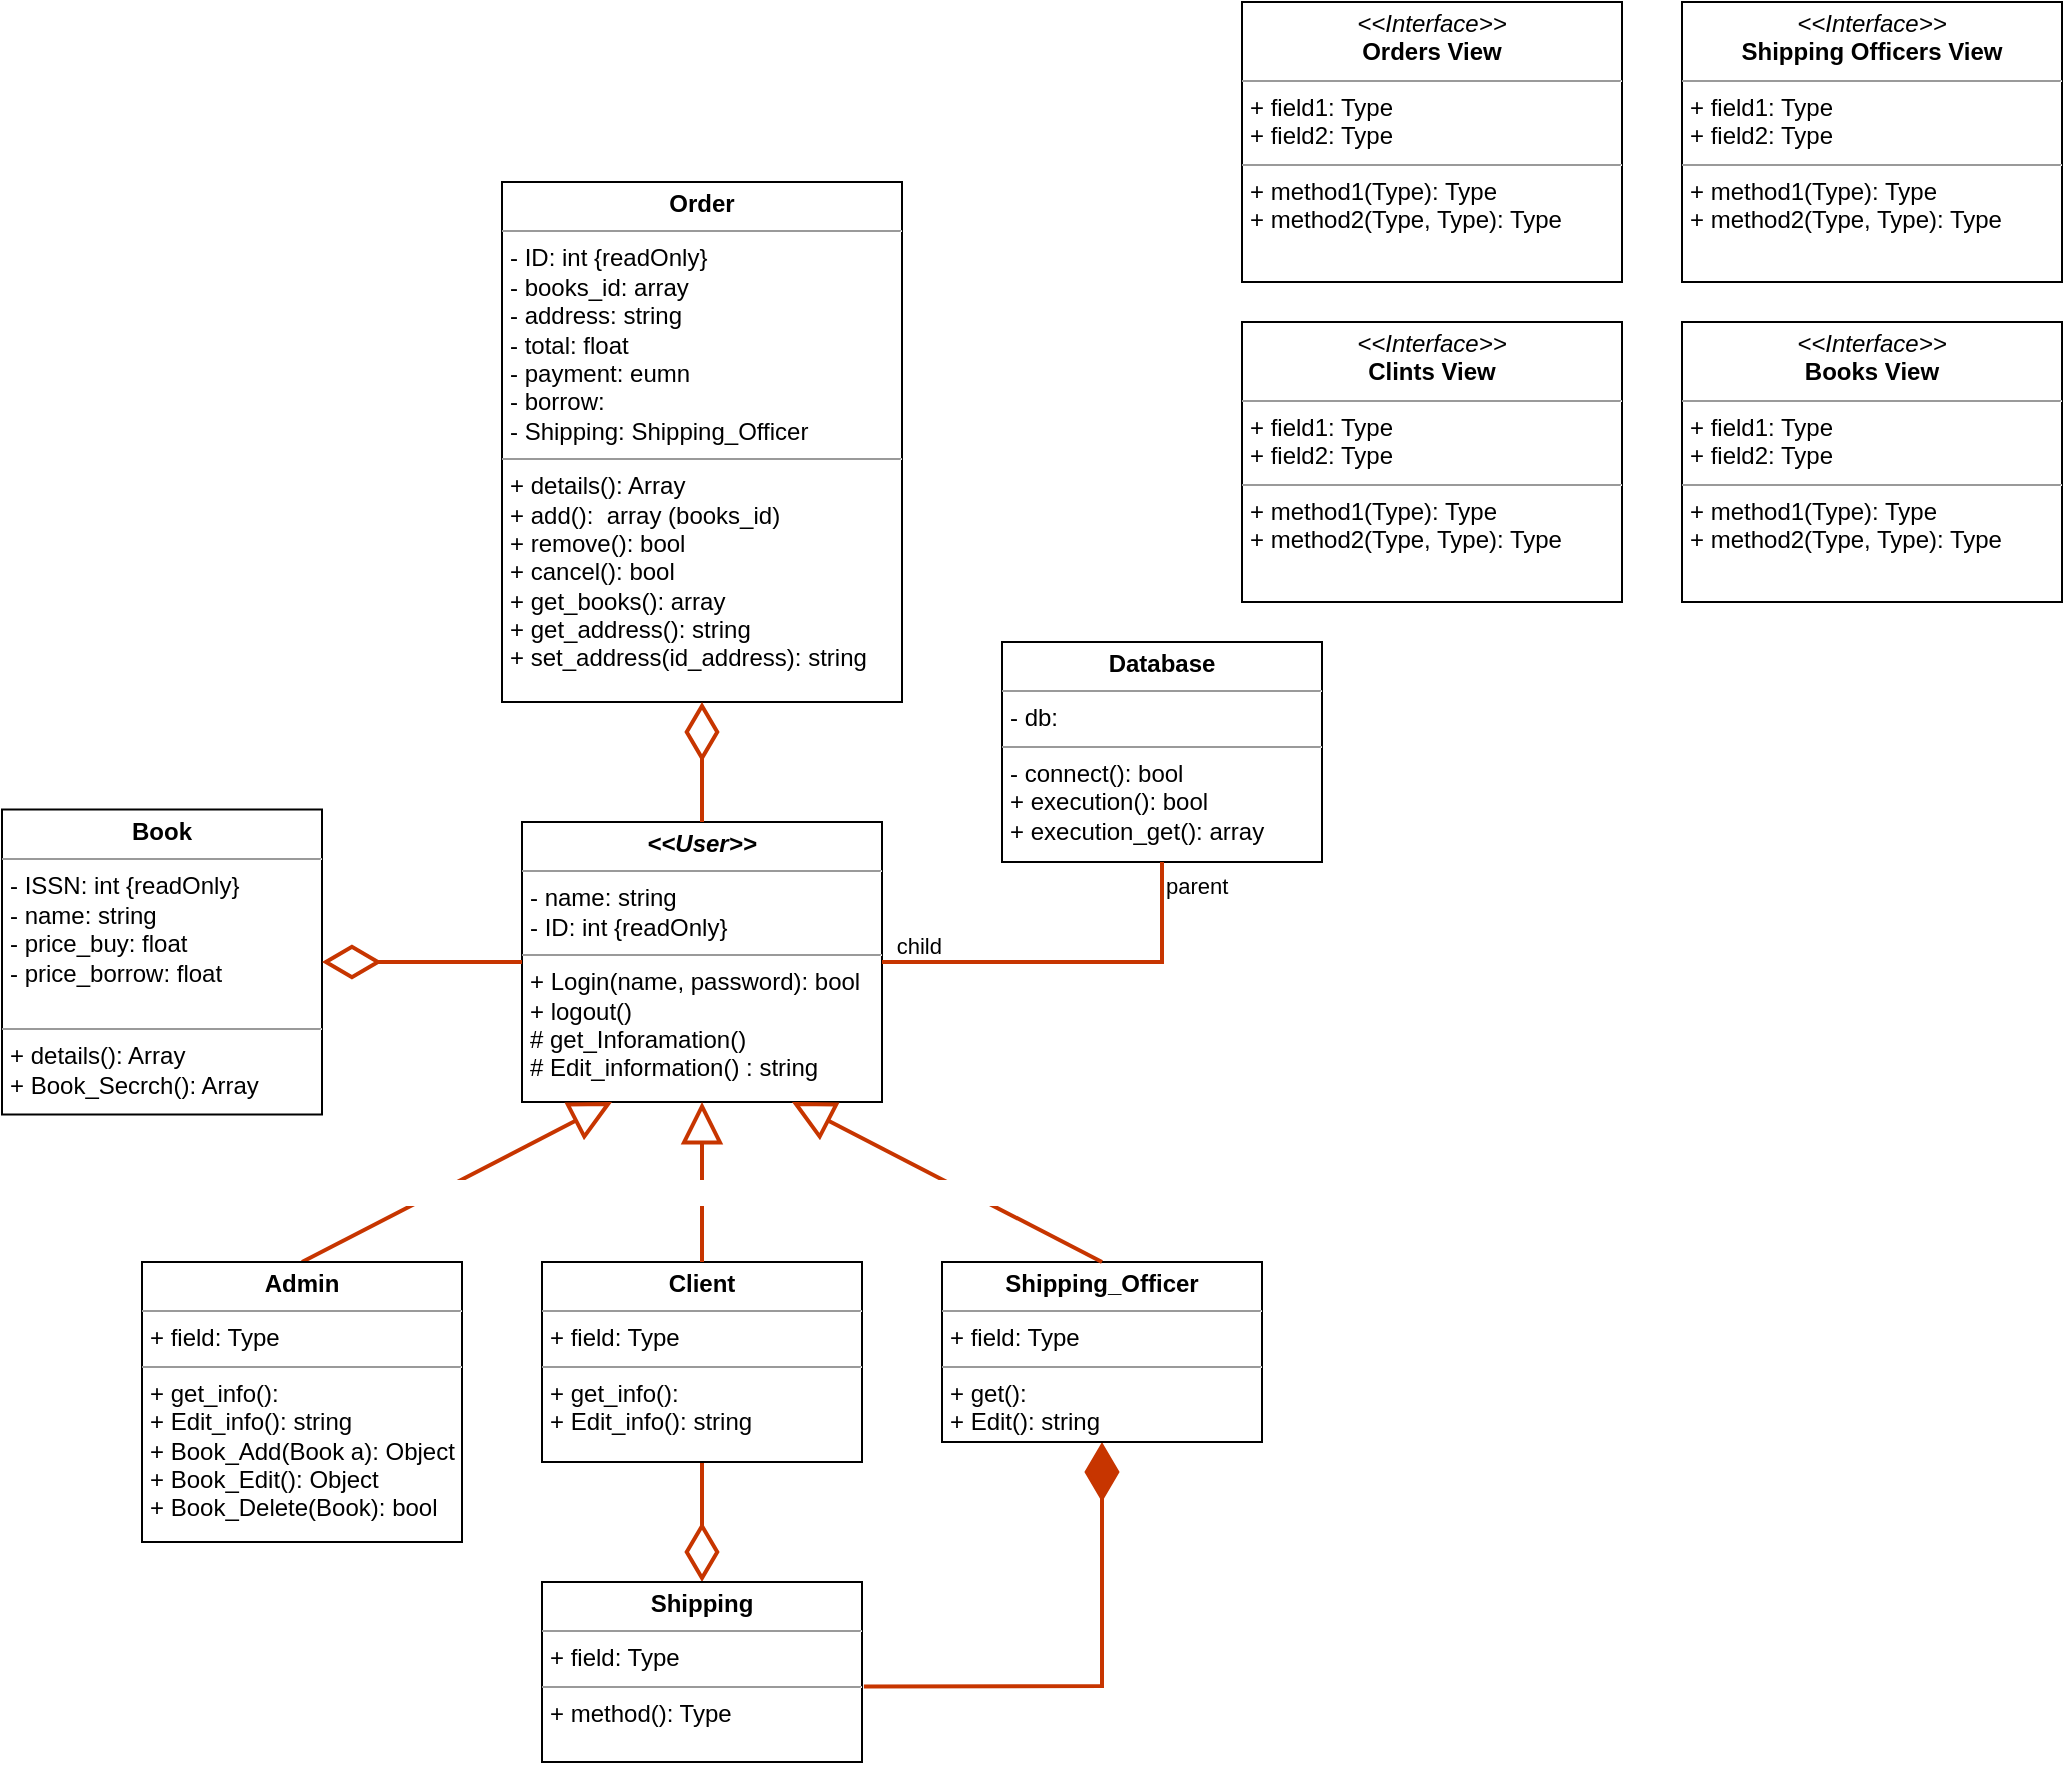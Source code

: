 <mxfile version="16.5.1" type="device"><diagram id="AApow2DctRz-IzFwaP5v" name="Page-1"><mxGraphModel dx="789" dy="1664" grid="1" gridSize="10" guides="1" tooltips="1" connect="1" arrows="1" fold="1" page="1" pageScale="1" pageWidth="1654" pageHeight="1169" math="0" shadow="0"><root><mxCell id="0"/><mxCell id="1" parent="0"/><mxCell id="_ZjIZeodOBVAKhnbTc_h-39" value="" style="endArrow=diamondThin;endFill=0;endSize=24;html=1;rounded=0;strokeWidth=2;fillColor=#fa6800;strokeColor=#C73500;entryX=0.5;entryY=0;entryDx=0;entryDy=0;exitX=0.5;exitY=1;exitDx=0;exitDy=0;" parent="1" source="_ZjIZeodOBVAKhnbTc_h-11" target="_ZjIZeodOBVAKhnbTc_h-27" edge="1"><mxGeometry width="160" relative="1" as="geometry"><mxPoint x="350" y="170" as="sourcePoint"/><mxPoint x="510" y="170" as="targetPoint"/></mxGeometry></mxCell><mxCell id="_ZjIZeodOBVAKhnbTc_h-40" value="" style="endArrow=diamondThin;endFill=1;endSize=24;html=1;rounded=0;strokeWidth=2;fillColor=#fa6800;strokeColor=#C73500;exitX=1.006;exitY=0.581;exitDx=0;exitDy=0;exitPerimeter=0;" parent="1" source="_ZjIZeodOBVAKhnbTc_h-27" target="_ZjIZeodOBVAKhnbTc_h-12" edge="1"><mxGeometry width="160" relative="1" as="geometry"><mxPoint x="940" y="450" as="sourcePoint"/><mxPoint x="840" y="540" as="targetPoint"/><Array as="points"><mxPoint x="790" y="592"/></Array></mxGeometry></mxCell><mxCell id="_ZjIZeodOBVAKhnbTc_h-1" value="&lt;p style=&quot;margin: 0px ; margin-top: 4px ; text-align: center&quot;&gt;&lt;b&gt;&lt;i&gt;&amp;lt;&amp;lt;User&amp;gt;&amp;gt;&lt;/i&gt;&lt;/b&gt;&lt;/p&gt;&lt;hr size=&quot;1&quot;&gt;&lt;p style=&quot;margin: 0px ; margin-left: 4px&quot;&gt;- name: string&lt;/p&gt;&lt;p style=&quot;margin: 0px ; margin-left: 4px&quot;&gt;- ID: int {readOnly}&amp;nbsp;&lt;/p&gt;&lt;hr size=&quot;1&quot;&gt;&lt;p style=&quot;margin: 0px ; margin-left: 4px&quot;&gt;+ Login(name, password): bool&lt;/p&gt;&lt;p style=&quot;margin: 0px ; margin-left: 4px&quot;&gt;+ logout()&lt;/p&gt;&lt;p style=&quot;margin: 0px ; margin-left: 4px&quot;&gt;# get_Inforamation()&lt;/p&gt;&lt;p style=&quot;margin: 0px ; margin-left: 4px&quot;&gt;# Edit_information() : string&lt;/p&gt;" style="verticalAlign=top;align=left;overflow=fill;fontSize=12;fontFamily=Helvetica;html=1;rounded=0;shadow=0;sketch=0;glass=0;" parent="1" vertex="1"><mxGeometry x="500" y="160" width="180" height="140" as="geometry"/></mxCell><mxCell id="_ZjIZeodOBVAKhnbTc_h-11" value="&lt;p style=&quot;margin: 0px ; margin-top: 4px ; text-align: center&quot;&gt;&lt;b&gt;Client&lt;/b&gt;&lt;/p&gt;&lt;hr size=&quot;1&quot;&gt;&lt;p style=&quot;margin: 0px ; margin-left: 4px&quot;&gt;+ field: Type&lt;/p&gt;&lt;hr size=&quot;1&quot;&gt;&lt;p style=&quot;margin: 0px ; margin-left: 4px&quot;&gt;+ get_info():&amp;nbsp;&lt;/p&gt;&lt;p style=&quot;margin: 0px ; margin-left: 4px&quot;&gt;+ Edit_info(): string&lt;/p&gt;&lt;p style=&quot;margin: 0px ; margin-left: 4px&quot;&gt;&lt;br&gt;&lt;/p&gt;" style="verticalAlign=top;align=left;overflow=fill;fontSize=12;fontFamily=Helvetica;html=1;rounded=0;shadow=0;sketch=0;glass=0;" parent="1" vertex="1"><mxGeometry x="510" y="380" width="160" height="100" as="geometry"/></mxCell><mxCell id="_ZjIZeodOBVAKhnbTc_h-12" value="&lt;p style=&quot;margin: 0px ; margin-top: 4px ; text-align: center&quot;&gt;&lt;b&gt;Shipping_Officer&lt;/b&gt;&lt;br&gt;&lt;/p&gt;&lt;hr size=&quot;1&quot;&gt;&lt;p style=&quot;margin: 0px ; margin-left: 4px&quot;&gt;+ field: Type&lt;/p&gt;&lt;hr size=&quot;1&quot;&gt;&lt;p style=&quot;margin: 0px 0px 0px 4px&quot;&gt;+ get():&amp;nbsp;&lt;/p&gt;&lt;p style=&quot;margin: 0px 0px 0px 4px&quot;&gt;+ Edit(): string&lt;/p&gt;" style="verticalAlign=top;align=left;overflow=fill;fontSize=12;fontFamily=Helvetica;html=1;rounded=0;shadow=0;sketch=0;glass=0;" parent="1" vertex="1"><mxGeometry x="710" y="380" width="160" height="90" as="geometry"/></mxCell><mxCell id="_ZjIZeodOBVAKhnbTc_h-13" value="&lt;font color=&quot;#ffffff&quot;&gt;&lt;font style=&quot;font-size: 11px&quot;&gt;inheritance&lt;/font&gt;&lt;/font&gt;" style="endArrow=block;endSize=16;endFill=0;html=1;rounded=0;strokeWidth=2;fillColor=#fa6800;strokeColor=#C73500;fontColor=#FF8000;entryX=0.75;entryY=1;entryDx=0;entryDy=0;exitX=0.5;exitY=0;exitDx=0;exitDy=0;" parent="1" source="_ZjIZeodOBVAKhnbTc_h-12" target="_ZjIZeodOBVAKhnbTc_h-1" edge="1"><mxGeometry x="-0.125" width="160" relative="1" as="geometry"><mxPoint x="590" y="380" as="sourcePoint"/><mxPoint x="750" y="380" as="targetPoint"/><mxPoint as="offset"/></mxGeometry></mxCell><mxCell id="_ZjIZeodOBVAKhnbTc_h-14" value="&lt;font color=&quot;#ffffff&quot;&gt;&lt;font style=&quot;font-size: 11px&quot;&gt;inheritance&lt;/font&gt;&lt;/font&gt;" style="endArrow=block;endSize=16;endFill=0;html=1;rounded=0;strokeWidth=2;fillColor=#fa6800;strokeColor=#C73500;fontColor=#FF8000;entryX=0.25;entryY=1;entryDx=0;entryDy=0;exitX=0.5;exitY=0;exitDx=0;exitDy=0;" parent="1" source="_ZjIZeodOBVAKhnbTc_h-16" target="_ZjIZeodOBVAKhnbTc_h-1" edge="1"><mxGeometry x="-0.125" width="160" relative="1" as="geometry"><mxPoint x="390" y="360" as="sourcePoint"/><mxPoint x="520" y="350" as="targetPoint"/><mxPoint as="offset"/></mxGeometry></mxCell><mxCell id="_ZjIZeodOBVAKhnbTc_h-16" value="&lt;p style=&quot;margin: 0px ; margin-top: 4px ; text-align: center&quot;&gt;&lt;b&gt;Admin&lt;/b&gt;&lt;/p&gt;&lt;hr size=&quot;1&quot;&gt;&lt;p style=&quot;margin: 0px ; margin-left: 4px&quot;&gt;+ field: Type&lt;/p&gt;&lt;hr size=&quot;1&quot;&gt;&lt;p style=&quot;margin: 0px ; margin-left: 4px&quot;&gt;+ get_info():&amp;nbsp;&lt;/p&gt;&lt;p style=&quot;margin: 0px ; margin-left: 4px&quot;&gt;+ Edit_info(): string&lt;br&gt;&lt;/p&gt;&lt;p style=&quot;margin: 0px ; margin-left: 4px&quot;&gt;+ Book_Add(Book a): Object&lt;/p&gt;&lt;p style=&quot;margin: 0px ; margin-left: 4px&quot;&gt;+ Book_Edit(): Object&lt;/p&gt;&lt;p style=&quot;margin: 0px ; margin-left: 4px&quot;&gt;+ Book_Delete(Book): bool&lt;/p&gt;" style="verticalAlign=top;align=left;overflow=fill;fontSize=12;fontFamily=Helvetica;html=1;rounded=0;shadow=0;sketch=0;glass=0;" parent="1" vertex="1"><mxGeometry x="310" y="380" width="160" height="140" as="geometry"/></mxCell><mxCell id="_ZjIZeodOBVAKhnbTc_h-17" value="&lt;font color=&quot;#ffffff&quot;&gt;&lt;font style=&quot;font-size: 11px&quot;&gt;inheritance&lt;/font&gt;&lt;/font&gt;" style="endArrow=block;endSize=16;endFill=0;html=1;rounded=0;strokeWidth=2;fillColor=#fa6800;strokeColor=#C73500;fontColor=#FF8000;entryX=0.5;entryY=1;entryDx=0;entryDy=0;exitX=0.5;exitY=0;exitDx=0;exitDy=0;" parent="1" source="_ZjIZeodOBVAKhnbTc_h-11" target="_ZjIZeodOBVAKhnbTc_h-1" edge="1"><mxGeometry x="-0.125" width="160" relative="1" as="geometry"><mxPoint x="620" y="370" as="sourcePoint"/><mxPoint x="655" y="320" as="targetPoint"/><mxPoint as="offset"/></mxGeometry></mxCell><mxCell id="_ZjIZeodOBVAKhnbTc_h-19" value="&lt;p style=&quot;margin: 0px ; margin-top: 4px ; text-align: center&quot;&gt;&lt;b&gt;Book&lt;/b&gt;&lt;/p&gt;&lt;hr size=&quot;1&quot;&gt;&lt;p style=&quot;margin: 0px ; margin-left: 4px&quot;&gt;- ISSN: int {readOnly}&lt;/p&gt;&lt;p style=&quot;margin: 0px ; margin-left: 4px&quot;&gt;- name: string&lt;/p&gt;&lt;p style=&quot;margin: 0px ; margin-left: 4px&quot;&gt;- price_buy: float&lt;/p&gt;&lt;p style=&quot;margin: 0px ; margin-left: 4px&quot;&gt;- price_borrow: float&lt;/p&gt;&lt;p style=&quot;margin: 0px ; margin-left: 4px&quot;&gt;&lt;br&gt;&lt;/p&gt;&lt;hr size=&quot;1&quot;&gt;&lt;p style=&quot;margin: 0px ; margin-left: 4px&quot;&gt;+ details(): Array&lt;/p&gt;&lt;p style=&quot;margin: 0px ; margin-left: 4px&quot;&gt;+ Book_Secrch(): Array&lt;br&gt;&lt;/p&gt;" style="verticalAlign=top;align=left;overflow=fill;fontSize=12;fontFamily=Helvetica;html=1;rounded=0;shadow=0;sketch=0;glass=0;" parent="1" vertex="1"><mxGeometry x="240" y="153.75" width="160" height="152.5" as="geometry"/></mxCell><mxCell id="_ZjIZeodOBVAKhnbTc_h-22" value="&lt;p style=&quot;margin: 0px ; margin-top: 4px ; text-align: center&quot;&gt;&lt;b&gt;Database&lt;/b&gt;&lt;/p&gt;&lt;hr size=&quot;1&quot;&gt;&lt;p style=&quot;margin: 0px ; margin-left: 4px&quot;&gt;- db:&lt;br&gt;&lt;/p&gt;&lt;hr size=&quot;1&quot;&gt;&lt;p style=&quot;margin: 0px ; margin-left: 4px&quot;&gt;- connect(): bool&lt;/p&gt;&lt;p style=&quot;margin: 0px ; margin-left: 4px&quot;&gt;+&amp;nbsp;execution(): bool&lt;/p&gt;&lt;p style=&quot;margin: 0px ; margin-left: 4px&quot;&gt;+&amp;nbsp;execution_get(): array&amp;nbsp;&lt;/p&gt;" style="verticalAlign=top;align=left;overflow=fill;fontSize=12;fontFamily=Helvetica;html=1;rounded=0;shadow=0;sketch=0;glass=0;" parent="1" vertex="1"><mxGeometry x="740" y="70" width="160" height="110" as="geometry"/></mxCell><mxCell id="_ZjIZeodOBVAKhnbTc_h-24" value="&lt;p style=&quot;margin: 0px ; margin-top: 4px ; text-align: center&quot;&gt;&lt;b&gt;Order&lt;/b&gt;&lt;/p&gt;&lt;hr size=&quot;1&quot;&gt;&lt;p style=&quot;margin: 0px ; margin-left: 4px&quot;&gt;- ID: int {readOnly}&lt;/p&gt;&lt;p style=&quot;margin: 0px ; margin-left: 4px&quot;&gt;- books_id: array&lt;/p&gt;&lt;p style=&quot;margin: 0px ; margin-left: 4px&quot;&gt;- address: string&lt;/p&gt;&lt;p style=&quot;margin: 0px ; margin-left: 4px&quot;&gt;- total: float&lt;/p&gt;&lt;p style=&quot;margin: 0px ; margin-left: 4px&quot;&gt;- p&lt;span&gt;ayment: eumn&lt;/span&gt;&lt;/p&gt;&lt;p style=&quot;margin: 0px ; margin-left: 4px&quot;&gt;&lt;span&gt;- borrow:&lt;/span&gt;&lt;/p&gt;&lt;p style=&quot;margin: 0px ; margin-left: 4px&quot;&gt;&lt;span&gt;- Shipping: Shipping_Officer&lt;/span&gt;&lt;/p&gt;&lt;hr size=&quot;1&quot;&gt;&lt;p style=&quot;margin: 0px ; margin-left: 4px&quot;&gt;+ details(): Array&lt;/p&gt;&lt;p style=&quot;margin: 0px ; margin-left: 4px&quot;&gt;+ add():&amp;nbsp; array (books_id)&lt;/p&gt;&lt;p style=&quot;margin: 0px ; margin-left: 4px&quot;&gt;+ remove(): bool&lt;/p&gt;&lt;p style=&quot;margin: 0px ; margin-left: 4px&quot;&gt;+ cancel(): bool&amp;nbsp;&lt;/p&gt;&lt;p style=&quot;margin: 0px ; margin-left: 4px&quot;&gt;+ get_books(): array&lt;/p&gt;&lt;p style=&quot;margin: 0px ; margin-left: 4px&quot;&gt;+ get_address(): string&lt;/p&gt;&lt;p style=&quot;margin: 0px ; margin-left: 4px&quot;&gt;+ set_address(id_address): string&lt;/p&gt;" style="verticalAlign=top;align=left;overflow=fill;fontSize=12;fontFamily=Helvetica;html=1;rounded=0;shadow=0;sketch=0;glass=0;" parent="1" vertex="1"><mxGeometry x="490" y="-160" width="200" height="260" as="geometry"/></mxCell><mxCell id="_ZjIZeodOBVAKhnbTc_h-27" value="&lt;p style=&quot;margin: 0px ; margin-top: 4px ; text-align: center&quot;&gt;&lt;b&gt;Shipping&lt;/b&gt;&lt;/p&gt;&lt;hr size=&quot;1&quot;&gt;&lt;p style=&quot;margin: 0px ; margin-left: 4px&quot;&gt;+ field: Type&lt;/p&gt;&lt;hr size=&quot;1&quot;&gt;&lt;p style=&quot;margin: 0px ; margin-left: 4px&quot;&gt;+ method(): Type&lt;/p&gt;" style="verticalAlign=top;align=left;overflow=fill;fontSize=12;fontFamily=Helvetica;html=1;rounded=0;shadow=0;sketch=0;glass=0;" parent="1" vertex="1"><mxGeometry x="510" y="540" width="160" height="90" as="geometry"/></mxCell><mxCell id="_ZjIZeodOBVAKhnbTc_h-28" value="" style="endArrow=none;html=1;edgeStyle=orthogonalEdgeStyle;rounded=0;strokeWidth=2;fillColor=#fa6800;strokeColor=#C73500;exitX=0.5;exitY=1;exitDx=0;exitDy=0;entryX=1;entryY=0.5;entryDx=0;entryDy=0;" parent="1" source="_ZjIZeodOBVAKhnbTc_h-22" target="_ZjIZeodOBVAKhnbTc_h-1" edge="1"><mxGeometry relative="1" as="geometry"><mxPoint x="500" y="140" as="sourcePoint"/><mxPoint x="660" y="140" as="targetPoint"/></mxGeometry></mxCell><mxCell id="_ZjIZeodOBVAKhnbTc_h-29" value="parent" style="edgeLabel;resizable=0;html=1;align=left;verticalAlign=bottom;rounded=0;shadow=0;glass=0;sketch=0;" parent="_ZjIZeodOBVAKhnbTc_h-28" connectable="0" vertex="1"><mxGeometry x="-1" relative="1" as="geometry"><mxPoint y="20" as="offset"/></mxGeometry></mxCell><mxCell id="_ZjIZeodOBVAKhnbTc_h-30" value="child" style="edgeLabel;resizable=0;html=1;align=right;verticalAlign=bottom;rounded=0;shadow=0;glass=0;sketch=0;" parent="_ZjIZeodOBVAKhnbTc_h-28" connectable="0" vertex="1"><mxGeometry x="1" relative="1" as="geometry"><mxPoint x="30" as="offset"/></mxGeometry></mxCell><mxCell id="_ZjIZeodOBVAKhnbTc_h-37" value="" style="endArrow=diamondThin;endFill=0;endSize=24;html=1;rounded=0;strokeWidth=2;fillColor=#fa6800;strokeColor=#C73500;entryX=1;entryY=0.5;entryDx=0;entryDy=0;exitX=0;exitY=0.5;exitDx=0;exitDy=0;" parent="1" source="_ZjIZeodOBVAKhnbTc_h-1" target="_ZjIZeodOBVAKhnbTc_h-19" edge="1"><mxGeometry width="160" relative="1" as="geometry"><mxPoint x="350" y="120" as="sourcePoint"/><mxPoint x="510" y="120" as="targetPoint"/></mxGeometry></mxCell><mxCell id="_ZjIZeodOBVAKhnbTc_h-38" value="" style="endArrow=diamondThin;endFill=0;endSize=24;html=1;rounded=0;strokeWidth=2;fillColor=#fa6800;strokeColor=#C73500;entryX=0.5;entryY=1;entryDx=0;entryDy=0;exitX=0.5;exitY=0;exitDx=0;exitDy=0;" parent="1" source="_ZjIZeodOBVAKhnbTc_h-1" target="_ZjIZeodOBVAKhnbTc_h-24" edge="1"><mxGeometry width="160" relative="1" as="geometry"><mxPoint x="300" y="70" as="sourcePoint"/><mxPoint x="460" y="70" as="targetPoint"/></mxGeometry></mxCell><mxCell id="_ZjIZeodOBVAKhnbTc_h-41" value="&lt;p style=&quot;margin: 0px ; margin-top: 4px ; text-align: center&quot;&gt;&lt;i&gt;&amp;lt;&amp;lt;Interface&amp;gt;&amp;gt;&lt;/i&gt;&lt;br&gt;&lt;b&gt;Books View&lt;/b&gt;&lt;/p&gt;&lt;hr size=&quot;1&quot;&gt;&lt;p style=&quot;margin: 0px ; margin-left: 4px&quot;&gt;+ field1: Type&lt;br&gt;+ field2: Type&lt;/p&gt;&lt;hr size=&quot;1&quot;&gt;&lt;p style=&quot;margin: 0px ; margin-left: 4px&quot;&gt;+ method1(Type): Type&lt;br&gt;+ method2(Type, Type): Type&lt;/p&gt;" style="verticalAlign=top;align=left;overflow=fill;fontSize=12;fontFamily=Helvetica;html=1;" parent="1" vertex="1"><mxGeometry x="1080" y="-90" width="190" height="140" as="geometry"/></mxCell><mxCell id="_ZjIZeodOBVAKhnbTc_h-42" value="&lt;p style=&quot;margin: 0px ; margin-top: 4px ; text-align: center&quot;&gt;&lt;i&gt;&amp;lt;&amp;lt;Interface&amp;gt;&amp;gt;&lt;/i&gt;&lt;br&gt;&lt;b&gt;Orders View&lt;/b&gt;&lt;/p&gt;&lt;hr size=&quot;1&quot;&gt;&lt;p style=&quot;margin: 0px ; margin-left: 4px&quot;&gt;+ field1: Type&lt;br&gt;+ field2: Type&lt;/p&gt;&lt;hr size=&quot;1&quot;&gt;&lt;p style=&quot;margin: 0px ; margin-left: 4px&quot;&gt;+ method1(Type): Type&lt;br&gt;+ method2(Type, Type): Type&lt;/p&gt;" style="verticalAlign=top;align=left;overflow=fill;fontSize=12;fontFamily=Helvetica;html=1;" parent="1" vertex="1"><mxGeometry x="860" y="-250" width="190" height="140" as="geometry"/></mxCell><mxCell id="_ZjIZeodOBVAKhnbTc_h-43" value="&lt;p style=&quot;margin: 0px ; margin-top: 4px ; text-align: center&quot;&gt;&lt;i&gt;&amp;lt;&amp;lt;Interface&amp;gt;&amp;gt;&lt;/i&gt;&lt;br&gt;&lt;b&gt;Clints View&lt;/b&gt;&lt;/p&gt;&lt;hr size=&quot;1&quot;&gt;&lt;p style=&quot;margin: 0px ; margin-left: 4px&quot;&gt;+ field1: Type&lt;br&gt;+ field2: Type&lt;/p&gt;&lt;hr size=&quot;1&quot;&gt;&lt;p style=&quot;margin: 0px ; margin-left: 4px&quot;&gt;+ method1(Type): Type&lt;br&gt;+ method2(Type, Type): Type&lt;/p&gt;" style="verticalAlign=top;align=left;overflow=fill;fontSize=12;fontFamily=Helvetica;html=1;" parent="1" vertex="1"><mxGeometry x="860" y="-90" width="190" height="140" as="geometry"/></mxCell><mxCell id="_ZjIZeodOBVAKhnbTc_h-44" value="&lt;p style=&quot;margin: 0px ; margin-top: 4px ; text-align: center&quot;&gt;&lt;i&gt;&amp;lt;&amp;lt;Interface&amp;gt;&amp;gt;&lt;/i&gt;&lt;br&gt;&lt;b&gt;Shipping Officers View&lt;/b&gt;&lt;/p&gt;&lt;hr size=&quot;1&quot;&gt;&lt;p style=&quot;margin: 0px ; margin-left: 4px&quot;&gt;+ field1: Type&lt;br&gt;+ field2: Type&lt;/p&gt;&lt;hr size=&quot;1&quot;&gt;&lt;p style=&quot;margin: 0px ; margin-left: 4px&quot;&gt;+ method1(Type): Type&lt;br&gt;+ method2(Type, Type): Type&lt;/p&gt;" style="verticalAlign=top;align=left;overflow=fill;fontSize=12;fontFamily=Helvetica;html=1;" parent="1" vertex="1"><mxGeometry x="1080" y="-250" width="190" height="140" as="geometry"/></mxCell></root></mxGraphModel></diagram></mxfile>